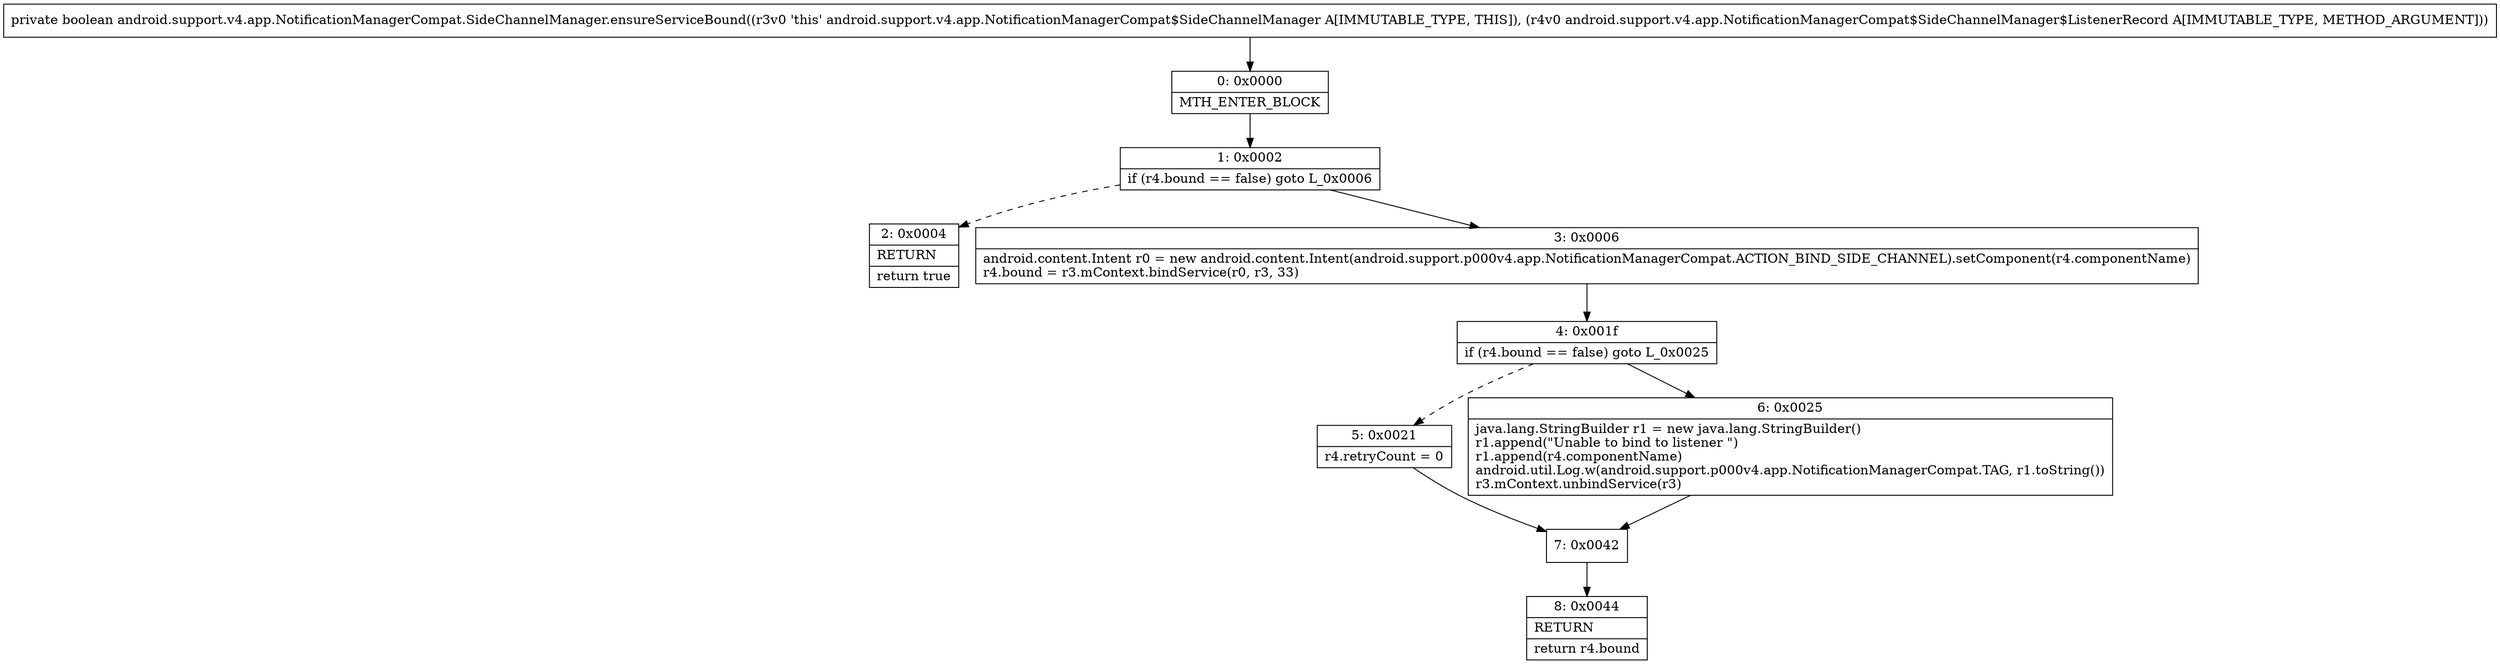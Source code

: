 digraph "CFG forandroid.support.v4.app.NotificationManagerCompat.SideChannelManager.ensureServiceBound(Landroid\/support\/v4\/app\/NotificationManagerCompat$SideChannelManager$ListenerRecord;)Z" {
Node_0 [shape=record,label="{0\:\ 0x0000|MTH_ENTER_BLOCK\l}"];
Node_1 [shape=record,label="{1\:\ 0x0002|if (r4.bound == false) goto L_0x0006\l}"];
Node_2 [shape=record,label="{2\:\ 0x0004|RETURN\l|return true\l}"];
Node_3 [shape=record,label="{3\:\ 0x0006|android.content.Intent r0 = new android.content.Intent(android.support.p000v4.app.NotificationManagerCompat.ACTION_BIND_SIDE_CHANNEL).setComponent(r4.componentName)\lr4.bound = r3.mContext.bindService(r0, r3, 33)\l}"];
Node_4 [shape=record,label="{4\:\ 0x001f|if (r4.bound == false) goto L_0x0025\l}"];
Node_5 [shape=record,label="{5\:\ 0x0021|r4.retryCount = 0\l}"];
Node_6 [shape=record,label="{6\:\ 0x0025|java.lang.StringBuilder r1 = new java.lang.StringBuilder()\lr1.append(\"Unable to bind to listener \")\lr1.append(r4.componentName)\landroid.util.Log.w(android.support.p000v4.app.NotificationManagerCompat.TAG, r1.toString())\lr3.mContext.unbindService(r3)\l}"];
Node_7 [shape=record,label="{7\:\ 0x0042}"];
Node_8 [shape=record,label="{8\:\ 0x0044|RETURN\l|return r4.bound\l}"];
MethodNode[shape=record,label="{private boolean android.support.v4.app.NotificationManagerCompat.SideChannelManager.ensureServiceBound((r3v0 'this' android.support.v4.app.NotificationManagerCompat$SideChannelManager A[IMMUTABLE_TYPE, THIS]), (r4v0 android.support.v4.app.NotificationManagerCompat$SideChannelManager$ListenerRecord A[IMMUTABLE_TYPE, METHOD_ARGUMENT])) }"];
MethodNode -> Node_0;
Node_0 -> Node_1;
Node_1 -> Node_2[style=dashed];
Node_1 -> Node_3;
Node_3 -> Node_4;
Node_4 -> Node_5[style=dashed];
Node_4 -> Node_6;
Node_5 -> Node_7;
Node_6 -> Node_7;
Node_7 -> Node_8;
}

